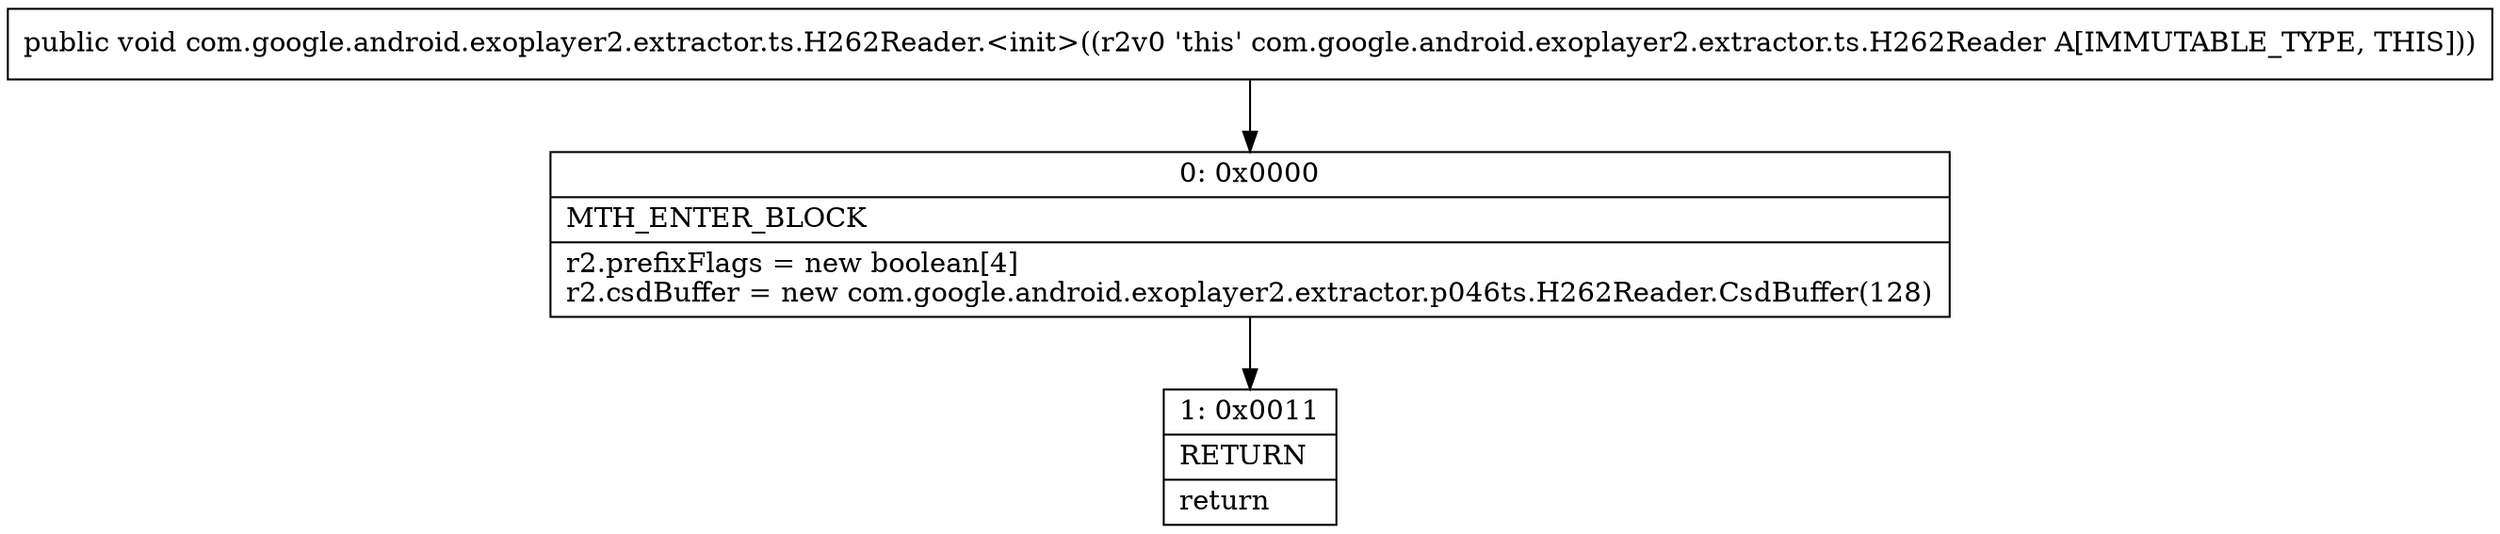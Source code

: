 digraph "CFG forcom.google.android.exoplayer2.extractor.ts.H262Reader.\<init\>()V" {
Node_0 [shape=record,label="{0\:\ 0x0000|MTH_ENTER_BLOCK\l|r2.prefixFlags = new boolean[4]\lr2.csdBuffer = new com.google.android.exoplayer2.extractor.p046ts.H262Reader.CsdBuffer(128)\l}"];
Node_1 [shape=record,label="{1\:\ 0x0011|RETURN\l|return\l}"];
MethodNode[shape=record,label="{public void com.google.android.exoplayer2.extractor.ts.H262Reader.\<init\>((r2v0 'this' com.google.android.exoplayer2.extractor.ts.H262Reader A[IMMUTABLE_TYPE, THIS])) }"];
MethodNode -> Node_0;
Node_0 -> Node_1;
}

